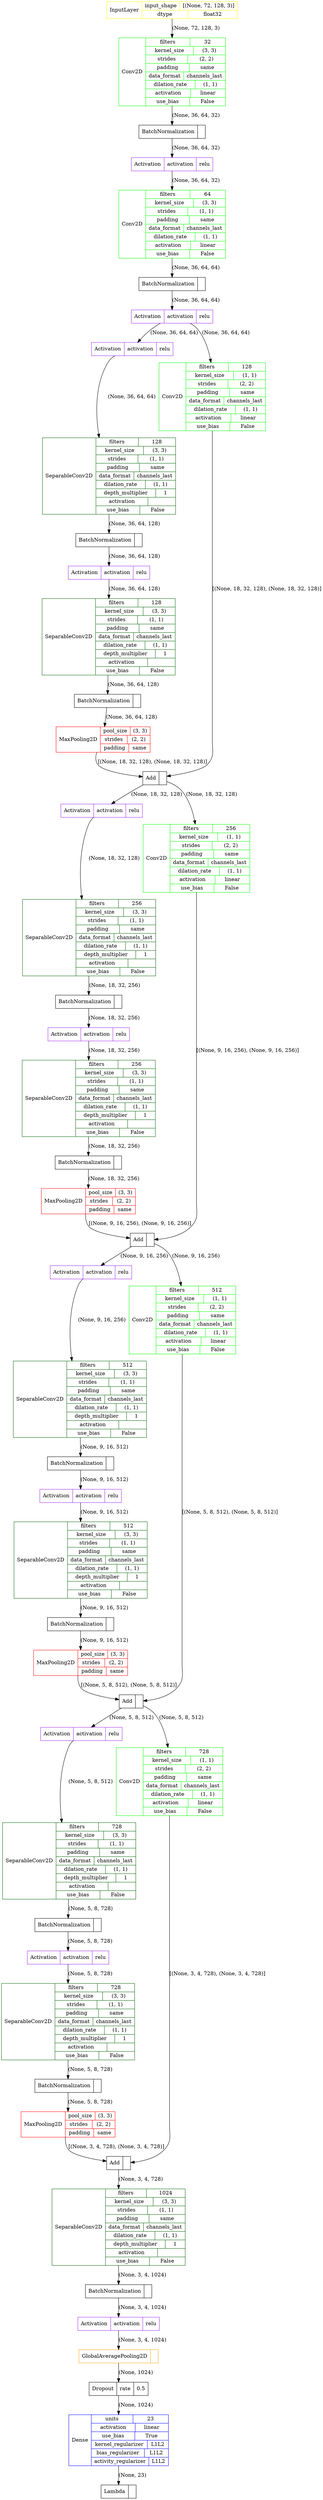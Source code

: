digraph {
	input_1 [label="InputLayer|{{input_shape|[(None, 72, 128, 3)]}|{dtype|float32}}" color=yellow shape=record]
	conv2d [label="Conv2D|{{filters|32}|{kernel_size|(3, 3)}|{strides|(2, 2)}|{padding|same}|{data_format|channels_last}|{dilation_rate|(1, 1)}|{activation|linear}|{use_bias|False}}" color=green shape=record]
	input_1 -> conv2d [label="(None, 72, 128, 3)"]
	batch_normalization [label="BatchNormalization|{}" color=black shape=record]
	conv2d -> batch_normalization [label="(None, 36, 64, 32)"]
	activation [label="Activation|{{activation|relu}}" color=purple shape=record]
	batch_normalization -> activation [label="(None, 36, 64, 32)"]
	conv2d_1 [label="Conv2D|{{filters|64}|{kernel_size|(3, 3)}|{strides|(1, 1)}|{padding|same}|{data_format|channels_last}|{dilation_rate|(1, 1)}|{activation|linear}|{use_bias|False}}" color=green shape=record]
	activation -> conv2d_1 [label="(None, 36, 64, 32)"]
	batch_normalization_1 [label="BatchNormalization|{}" color=black shape=record]
	conv2d_1 -> batch_normalization_1 [label="(None, 36, 64, 64)"]
	activation_1 [label="Activation|{{activation|relu}}" color=purple shape=record]
	batch_normalization_1 -> activation_1 [label="(None, 36, 64, 64)"]
	activation_2 [label="Activation|{{activation|relu}}" color=purple shape=record]
	activation_1 -> activation_2 [label="(None, 36, 64, 64)"]
	separable_conv2d [label="SeparableConv2D|{{filters|128}|{kernel_size|(3, 3)}|{strides|(1, 1)}|{padding|same}|{data_format|channels_last}|{dilation_rate|(1, 1)}|{depth_multiplier|1}|{activation|<function linear at 0x7f2ea445b7a0>}|{use_bias|False}}" color=darkgreen shape=record]
	activation_2 -> separable_conv2d [label="(None, 36, 64, 64)"]
	batch_normalization_2 [label="BatchNormalization|{}" color=black shape=record]
	separable_conv2d -> batch_normalization_2 [label="(None, 36, 64, 128)"]
	activation_3 [label="Activation|{{activation|relu}}" color=purple shape=record]
	batch_normalization_2 -> activation_3 [label="(None, 36, 64, 128)"]
	separable_conv2d_1 [label="SeparableConv2D|{{filters|128}|{kernel_size|(3, 3)}|{strides|(1, 1)}|{padding|same}|{data_format|channels_last}|{dilation_rate|(1, 1)}|{depth_multiplier|1}|{activation|<function linear at 0x7f2ea445b7a0>}|{use_bias|False}}" color=darkgreen shape=record]
	activation_3 -> separable_conv2d_1 [label="(None, 36, 64, 128)"]
	batch_normalization_3 [label="BatchNormalization|{}" color=black shape=record]
	separable_conv2d_1 -> batch_normalization_3 [label="(None, 36, 64, 128)"]
	max_pooling2d [label="MaxPooling2D|{{pool_size|(3, 3)}|{strides|(2, 2)}|{padding|same}}" color=red shape=record]
	batch_normalization_3 -> max_pooling2d [label="(None, 36, 64, 128)"]
	conv2d_2 [label="Conv2D|{{filters|128}|{kernel_size|(1, 1)}|{strides|(2, 2)}|{padding|same}|{data_format|channels_last}|{dilation_rate|(1, 1)}|{activation|linear}|{use_bias|False}}" color=green shape=record]
	activation_1 -> conv2d_2 [label="(None, 36, 64, 64)"]
	add [label="Add|{}" color=black shape=record]
	max_pooling2d -> add [label="[(None, 18, 32, 128), (None, 18, 32, 128)]"]
	conv2d_2 -> add [label="[(None, 18, 32, 128), (None, 18, 32, 128)]"]
	activation_4 [label="Activation|{{activation|relu}}" color=purple shape=record]
	add -> activation_4 [label="(None, 18, 32, 128)"]
	separable_conv2d_2 [label="SeparableConv2D|{{filters|256}|{kernel_size|(3, 3)}|{strides|(1, 1)}|{padding|same}|{data_format|channels_last}|{dilation_rate|(1, 1)}|{depth_multiplier|1}|{activation|<function linear at 0x7f2ea445b7a0>}|{use_bias|False}}" color=darkgreen shape=record]
	activation_4 -> separable_conv2d_2 [label="(None, 18, 32, 128)"]
	batch_normalization_4 [label="BatchNormalization|{}" color=black shape=record]
	separable_conv2d_2 -> batch_normalization_4 [label="(None, 18, 32, 256)"]
	activation_5 [label="Activation|{{activation|relu}}" color=purple shape=record]
	batch_normalization_4 -> activation_5 [label="(None, 18, 32, 256)"]
	separable_conv2d_3 [label="SeparableConv2D|{{filters|256}|{kernel_size|(3, 3)}|{strides|(1, 1)}|{padding|same}|{data_format|channels_last}|{dilation_rate|(1, 1)}|{depth_multiplier|1}|{activation|<function linear at 0x7f2ea445b7a0>}|{use_bias|False}}" color=darkgreen shape=record]
	activation_5 -> separable_conv2d_3 [label="(None, 18, 32, 256)"]
	batch_normalization_5 [label="BatchNormalization|{}" color=black shape=record]
	separable_conv2d_3 -> batch_normalization_5 [label="(None, 18, 32, 256)"]
	max_pooling2d_1 [label="MaxPooling2D|{{pool_size|(3, 3)}|{strides|(2, 2)}|{padding|same}}" color=red shape=record]
	batch_normalization_5 -> max_pooling2d_1 [label="(None, 18, 32, 256)"]
	conv2d_3 [label="Conv2D|{{filters|256}|{kernel_size|(1, 1)}|{strides|(2, 2)}|{padding|same}|{data_format|channels_last}|{dilation_rate|(1, 1)}|{activation|linear}|{use_bias|False}}" color=green shape=record]
	add -> conv2d_3 [label="(None, 18, 32, 128)"]
	add_1 [label="Add|{}" color=black shape=record]
	max_pooling2d_1 -> add_1 [label="[(None, 9, 16, 256), (None, 9, 16, 256)]"]
	conv2d_3 -> add_1 [label="[(None, 9, 16, 256), (None, 9, 16, 256)]"]
	activation_6 [label="Activation|{{activation|relu}}" color=purple shape=record]
	add_1 -> activation_6 [label="(None, 9, 16, 256)"]
	separable_conv2d_4 [label="SeparableConv2D|{{filters|512}|{kernel_size|(3, 3)}|{strides|(1, 1)}|{padding|same}|{data_format|channels_last}|{dilation_rate|(1, 1)}|{depth_multiplier|1}|{activation|<function linear at 0x7f2ea445b7a0>}|{use_bias|False}}" color=darkgreen shape=record]
	activation_6 -> separable_conv2d_4 [label="(None, 9, 16, 256)"]
	batch_normalization_6 [label="BatchNormalization|{}" color=black shape=record]
	separable_conv2d_4 -> batch_normalization_6 [label="(None, 9, 16, 512)"]
	activation_7 [label="Activation|{{activation|relu}}" color=purple shape=record]
	batch_normalization_6 -> activation_7 [label="(None, 9, 16, 512)"]
	separable_conv2d_5 [label="SeparableConv2D|{{filters|512}|{kernel_size|(3, 3)}|{strides|(1, 1)}|{padding|same}|{data_format|channels_last}|{dilation_rate|(1, 1)}|{depth_multiplier|1}|{activation|<function linear at 0x7f2ea445b7a0>}|{use_bias|False}}" color=darkgreen shape=record]
	activation_7 -> separable_conv2d_5 [label="(None, 9, 16, 512)"]
	batch_normalization_7 [label="BatchNormalization|{}" color=black shape=record]
	separable_conv2d_5 -> batch_normalization_7 [label="(None, 9, 16, 512)"]
	max_pooling2d_2 [label="MaxPooling2D|{{pool_size|(3, 3)}|{strides|(2, 2)}|{padding|same}}" color=red shape=record]
	batch_normalization_7 -> max_pooling2d_2 [label="(None, 9, 16, 512)"]
	conv2d_4 [label="Conv2D|{{filters|512}|{kernel_size|(1, 1)}|{strides|(2, 2)}|{padding|same}|{data_format|channels_last}|{dilation_rate|(1, 1)}|{activation|linear}|{use_bias|False}}" color=green shape=record]
	add_1 -> conv2d_4 [label="(None, 9, 16, 256)"]
	add_2 [label="Add|{}" color=black shape=record]
	max_pooling2d_2 -> add_2 [label="[(None, 5, 8, 512), (None, 5, 8, 512)]"]
	conv2d_4 -> add_2 [label="[(None, 5, 8, 512), (None, 5, 8, 512)]"]
	activation_8 [label="Activation|{{activation|relu}}" color=purple shape=record]
	add_2 -> activation_8 [label="(None, 5, 8, 512)"]
	separable_conv2d_6 [label="SeparableConv2D|{{filters|728}|{kernel_size|(3, 3)}|{strides|(1, 1)}|{padding|same}|{data_format|channels_last}|{dilation_rate|(1, 1)}|{depth_multiplier|1}|{activation|<function linear at 0x7f2ea445b7a0>}|{use_bias|False}}" color=darkgreen shape=record]
	activation_8 -> separable_conv2d_6 [label="(None, 5, 8, 512)"]
	batch_normalization_8 [label="BatchNormalization|{}" color=black shape=record]
	separable_conv2d_6 -> batch_normalization_8 [label="(None, 5, 8, 728)"]
	activation_9 [label="Activation|{{activation|relu}}" color=purple shape=record]
	batch_normalization_8 -> activation_9 [label="(None, 5, 8, 728)"]
	separable_conv2d_7 [label="SeparableConv2D|{{filters|728}|{kernel_size|(3, 3)}|{strides|(1, 1)}|{padding|same}|{data_format|channels_last}|{dilation_rate|(1, 1)}|{depth_multiplier|1}|{activation|<function linear at 0x7f2ea445b7a0>}|{use_bias|False}}" color=darkgreen shape=record]
	activation_9 -> separable_conv2d_7 [label="(None, 5, 8, 728)"]
	batch_normalization_9 [label="BatchNormalization|{}" color=black shape=record]
	separable_conv2d_7 -> batch_normalization_9 [label="(None, 5, 8, 728)"]
	max_pooling2d_3 [label="MaxPooling2D|{{pool_size|(3, 3)}|{strides|(2, 2)}|{padding|same}}" color=red shape=record]
	batch_normalization_9 -> max_pooling2d_3 [label="(None, 5, 8, 728)"]
	conv2d_5 [label="Conv2D|{{filters|728}|{kernel_size|(1, 1)}|{strides|(2, 2)}|{padding|same}|{data_format|channels_last}|{dilation_rate|(1, 1)}|{activation|linear}|{use_bias|False}}" color=green shape=record]
	add_2 -> conv2d_5 [label="(None, 5, 8, 512)"]
	add_3 [label="Add|{}" color=black shape=record]
	max_pooling2d_3 -> add_3 [label="[(None, 3, 4, 728), (None, 3, 4, 728)]"]
	conv2d_5 -> add_3 [label="[(None, 3, 4, 728), (None, 3, 4, 728)]"]
	separable_conv2d_8 [label="SeparableConv2D|{{filters|1024}|{kernel_size|(3, 3)}|{strides|(1, 1)}|{padding|same}|{data_format|channels_last}|{dilation_rate|(1, 1)}|{depth_multiplier|1}|{activation|<function linear at 0x7f2ea445b7a0>}|{use_bias|False}}" color=darkgreen shape=record]
	add_3 -> separable_conv2d_8 [label="(None, 3, 4, 728)"]
	batch_normalization_10 [label="BatchNormalization|{}" color=black shape=record]
	separable_conv2d_8 -> batch_normalization_10 [label="(None, 3, 4, 1024)"]
	activation_10 [label="Activation|{{activation|relu}}" color=purple shape=record]
	batch_normalization_10 -> activation_10 [label="(None, 3, 4, 1024)"]
	global_average_pooling2d [label="GlobalAveragePooling2D|{}" color=orange shape=record]
	activation_10 -> global_average_pooling2d [label="(None, 3, 4, 1024)"]
	dropout [label="Dropout|{{rate|0.5}}" color=black shape=record]
	global_average_pooling2d -> dropout [label="(None, 1024)"]
	dense [label="Dense|{{units|23}|{activation|linear}|{use_bias|True}|{kernel_regularizer|L1L2}|{bias_regularizer|L1L2}|{activity_regularizer|L1L2}}" color=blue shape=record]
	dropout -> dense [label="(None, 1024)"]
	lambda [label="Lambda|{}" color=black shape=record]
	dense -> lambda [label="(None, 23)"]
}
